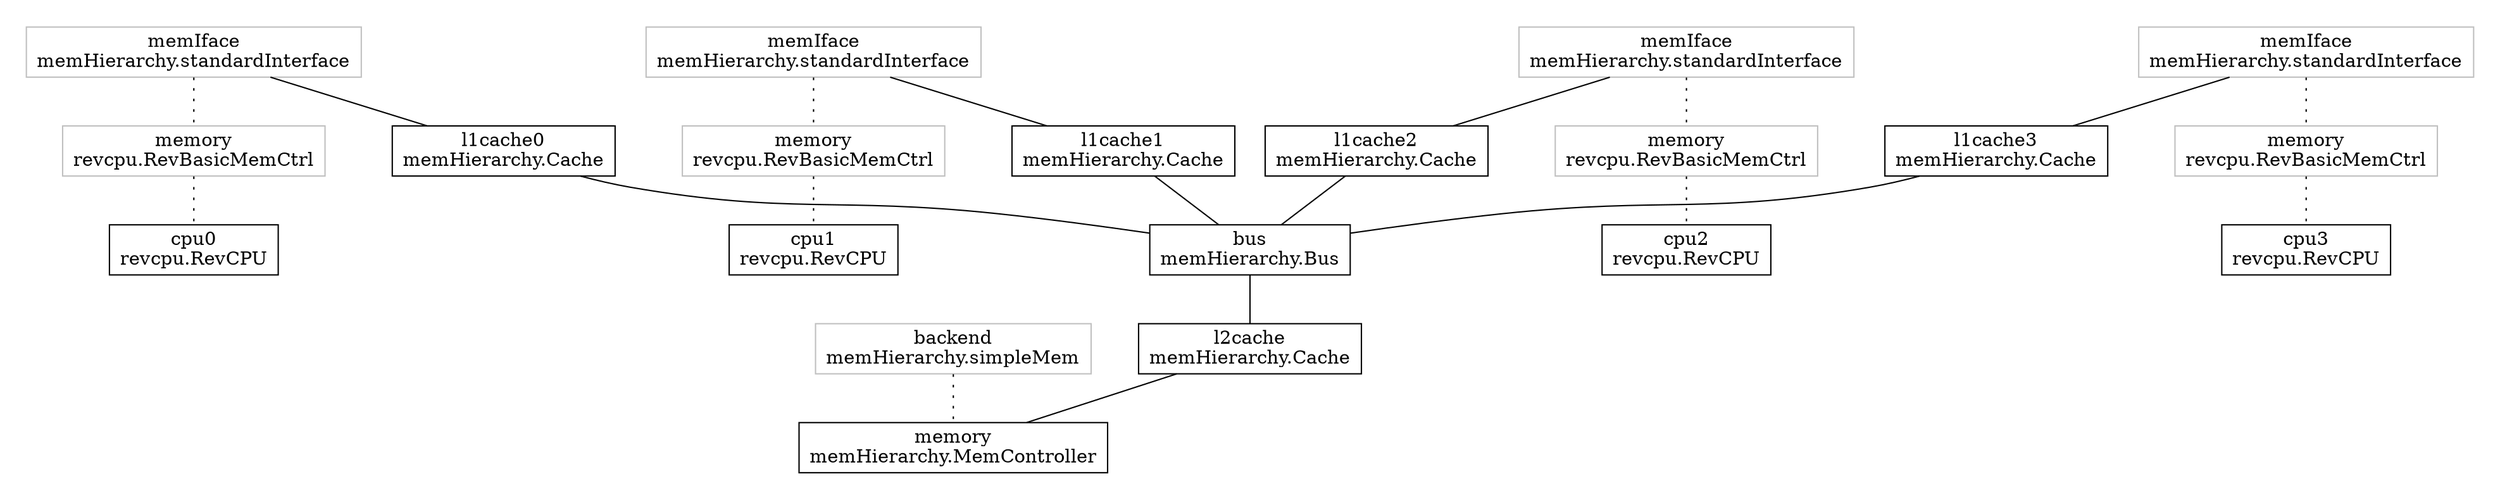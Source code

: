 graph "sst_simulation" {
overlap=scale;
splines=spline;
node [shape=record];
graph [style=invis];

subgraph cluster_0 {
0 [label="{<main> l2cache\nmemHierarchy.Cache}"];

}

subgraph cluster_1 {
1 [label="{<main> bus\nmemHierarchy.Bus}"];

}

subgraph cluster_2 {
2 [label="{<main> memory\nmemHierarchy.MemController}"];

4294967298 [color=gray,label="{<main> backend\nmemHierarchy.simpleMem}"];

4294967298:"main" -- 2:"main" [style=dotted];

}

subgraph cluster_3 {
3 [label="{<main> cpu0\nrevcpu.RevCPU}"];

4294967299 [color=gray,label="{<main> memory\nrevcpu.RevBasicMemCtrl}"];

4294967299:"main" -- 3:"main" [style=dotted];

8589934595 [color=gray,label="{<main> memIface\nmemHierarchy.standardInterface}"];

8589934595:"main" -- 4294967299:"main" [style=dotted];

}

subgraph cluster_4 {
4 [label="{<main> l1cache0\nmemHierarchy.Cache}"];

}

subgraph cluster_5 {
5 [label="{<main> cpu1\nrevcpu.RevCPU}"];

4294967301 [color=gray,label="{<main> memory\nrevcpu.RevBasicMemCtrl}"];

4294967301:"main" -- 5:"main" [style=dotted];

8589934597 [color=gray,label="{<main> memIface\nmemHierarchy.standardInterface}"];

8589934597:"main" -- 4294967301:"main" [style=dotted];

}

subgraph cluster_6 {
6 [label="{<main> l1cache1\nmemHierarchy.Cache}"];

}

subgraph cluster_7 {
7 [label="{<main> cpu2\nrevcpu.RevCPU}"];

4294967303 [color=gray,label="{<main> memory\nrevcpu.RevBasicMemCtrl}"];

4294967303:"main" -- 7:"main" [style=dotted];

8589934599 [color=gray,label="{<main> memIface\nmemHierarchy.standardInterface}"];

8589934599:"main" -- 4294967303:"main" [style=dotted];

}

subgraph cluster_8 {
8 [label="{<main> l1cache2\nmemHierarchy.Cache}"];

}

subgraph cluster_9 {
9 [label="{<main> cpu3\nrevcpu.RevCPU}"];

4294967305 [color=gray,label="{<main> memory\nrevcpu.RevBasicMemCtrl}"];

4294967305:"main" -- 9:"main" [style=dotted];

8589934601 [color=gray,label="{<main> memIface\nmemHierarchy.standardInterface}"];

8589934601:"main" -- 4294967305:"main" [style=dotted];

}

subgraph cluster_10 {
10 [label="{<main> l1cache3\nmemHierarchy.Cache}"];

}


1 -- 0
0 -- 2
8589934595 -- 4
4 -- 1
8589934597 -- 6
6 -- 1
8589934599 -- 8
8 -- 1
8589934601 -- 10
10 -- 1

}
